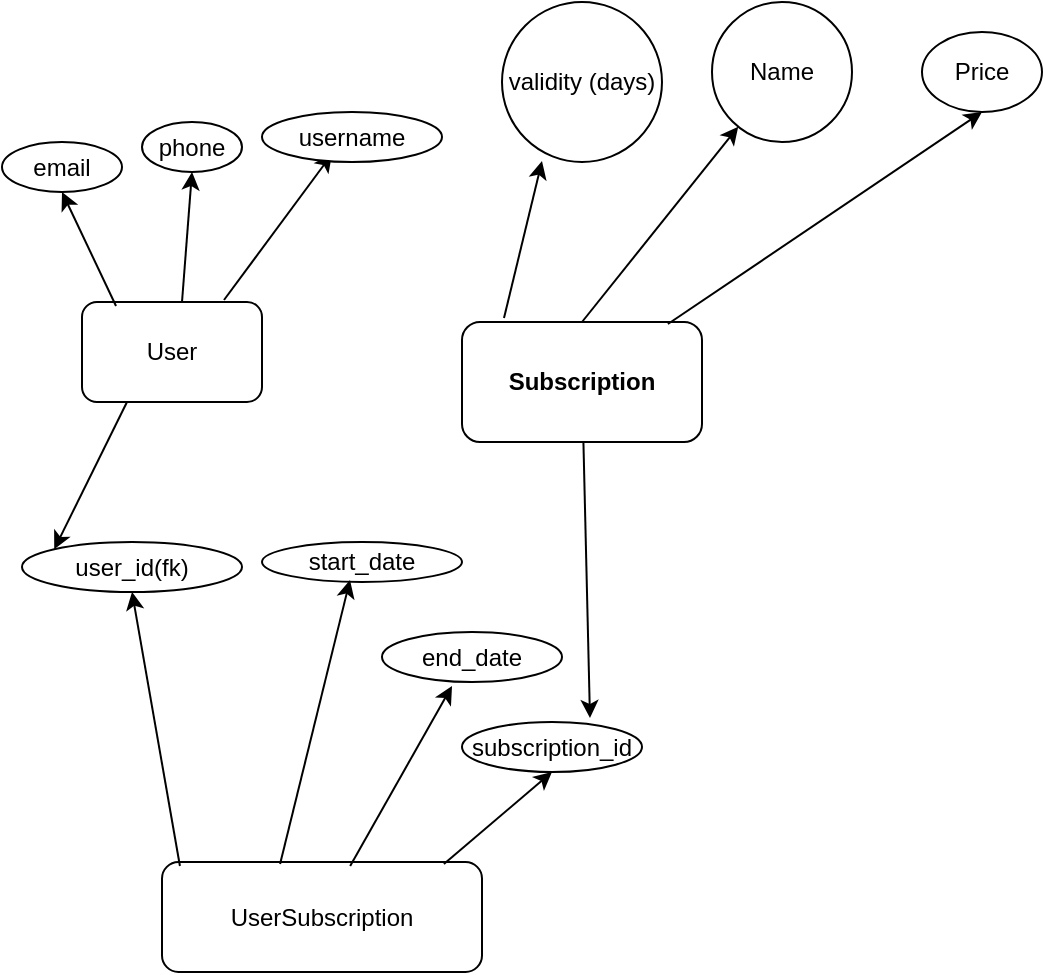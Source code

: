 <mxfile version="26.2.8">
  <diagram name="Page-1" id="UfVrASz8z7SiAWhCFTRR">
    <mxGraphModel dx="948" dy="651" grid="1" gridSize="10" guides="1" tooltips="1" connect="1" arrows="1" fold="1" page="1" pageScale="1" pageWidth="850" pageHeight="1100" math="0" shadow="0">
      <root>
        <mxCell id="0" />
        <mxCell id="1" parent="0" />
        <mxCell id="PPMV_HGDCqkAZv2vb4dY-1" value="User" style="rounded=1;whiteSpace=wrap;html=1;" vertex="1" parent="1">
          <mxGeometry x="40" y="180" width="90" height="50" as="geometry" />
        </mxCell>
        <mxCell id="PPMV_HGDCqkAZv2vb4dY-2" value="&lt;b&gt;Subscription&lt;/b&gt;" style="rounded=1;whiteSpace=wrap;html=1;" vertex="1" parent="1">
          <mxGeometry x="230" y="190" width="120" height="60" as="geometry" />
        </mxCell>
        <mxCell id="PPMV_HGDCqkAZv2vb4dY-4" value="validity (days)" style="ellipse;whiteSpace=wrap;html=1;" vertex="1" parent="1">
          <mxGeometry x="250" y="30" width="80" height="80" as="geometry" />
        </mxCell>
        <mxCell id="PPMV_HGDCqkAZv2vb4dY-6" value="" style="endArrow=classic;html=1;rounded=0;exitX=0.5;exitY=0;exitDx=0;exitDy=0;" edge="1" parent="1" source="PPMV_HGDCqkAZv2vb4dY-2" target="PPMV_HGDCqkAZv2vb4dY-7">
          <mxGeometry width="50" height="50" relative="1" as="geometry">
            <mxPoint x="530" y="210" as="sourcePoint" />
            <mxPoint x="580" y="160" as="targetPoint" />
          </mxGeometry>
        </mxCell>
        <mxCell id="PPMV_HGDCqkAZv2vb4dY-7" value="Name" style="ellipse;whiteSpace=wrap;html=1;" vertex="1" parent="1">
          <mxGeometry x="355" y="30" width="70" height="70" as="geometry" />
        </mxCell>
        <mxCell id="PPMV_HGDCqkAZv2vb4dY-8" value="Price" style="ellipse;whiteSpace=wrap;html=1;" vertex="1" parent="1">
          <mxGeometry x="460" y="45" width="60" height="40" as="geometry" />
        </mxCell>
        <mxCell id="PPMV_HGDCqkAZv2vb4dY-9" value="" style="endArrow=classic;html=1;rounded=0;exitX=0.858;exitY=0.017;exitDx=0;exitDy=0;exitPerimeter=0;entryX=0.5;entryY=1;entryDx=0;entryDy=0;" edge="1" parent="1" source="PPMV_HGDCqkAZv2vb4dY-2" target="PPMV_HGDCqkAZv2vb4dY-8">
          <mxGeometry width="50" height="50" relative="1" as="geometry">
            <mxPoint x="680" y="200" as="sourcePoint" />
            <mxPoint x="580" y="120" as="targetPoint" />
          </mxGeometry>
        </mxCell>
        <mxCell id="PPMV_HGDCqkAZv2vb4dY-16" value="" style="endArrow=classic;html=1;rounded=0;exitX=0.189;exitY=0.04;exitDx=0;exitDy=0;exitPerimeter=0;entryX=0.5;entryY=1;entryDx=0;entryDy=0;" edge="1" parent="1" source="PPMV_HGDCqkAZv2vb4dY-1" target="PPMV_HGDCqkAZv2vb4dY-19">
          <mxGeometry width="50" height="50" relative="1" as="geometry">
            <mxPoint x="40" y="185" as="sourcePoint" />
            <mxPoint x="60" y="125" as="targetPoint" />
          </mxGeometry>
        </mxCell>
        <mxCell id="PPMV_HGDCqkAZv2vb4dY-17" value="" style="endArrow=classic;html=1;rounded=0;entryX=0.5;entryY=1;entryDx=0;entryDy=0;" edge="1" parent="1" target="PPMV_HGDCqkAZv2vb4dY-20">
          <mxGeometry width="50" height="50" relative="1" as="geometry">
            <mxPoint x="90" y="180" as="sourcePoint" />
            <mxPoint x="90" y="120" as="targetPoint" />
          </mxGeometry>
        </mxCell>
        <mxCell id="PPMV_HGDCqkAZv2vb4dY-18" value="" style="endArrow=classic;html=1;rounded=0;exitX=0.9;exitY=0.08;exitDx=0;exitDy=0;exitPerimeter=0;entryX=0.389;entryY=0.84;entryDx=0;entryDy=0;entryPerimeter=0;" edge="1" parent="1" target="PPMV_HGDCqkAZv2vb4dY-21">
          <mxGeometry width="50" height="50" relative="1" as="geometry">
            <mxPoint x="111" y="179" as="sourcePoint" />
            <mxPoint x="210" y="115" as="targetPoint" />
          </mxGeometry>
        </mxCell>
        <mxCell id="PPMV_HGDCqkAZv2vb4dY-19" value="email" style="ellipse;whiteSpace=wrap;html=1;" vertex="1" parent="1">
          <mxGeometry y="100" width="60" height="25" as="geometry" />
        </mxCell>
        <mxCell id="PPMV_HGDCqkAZv2vb4dY-20" value="phone" style="ellipse;whiteSpace=wrap;html=1;" vertex="1" parent="1">
          <mxGeometry x="70" y="90" width="50" height="25" as="geometry" />
        </mxCell>
        <mxCell id="PPMV_HGDCqkAZv2vb4dY-21" value="username" style="ellipse;whiteSpace=wrap;html=1;" vertex="1" parent="1">
          <mxGeometry x="130" y="85" width="90" height="25" as="geometry" />
        </mxCell>
        <mxCell id="PPMV_HGDCqkAZv2vb4dY-25" value="UserSubscription" style="rounded=1;whiteSpace=wrap;html=1;" vertex="1" parent="1">
          <mxGeometry x="80" y="460" width="160" height="55" as="geometry" />
        </mxCell>
        <mxCell id="PPMV_HGDCqkAZv2vb4dY-26" value="" style="endArrow=classic;html=1;rounded=0;exitX=0.056;exitY=0.036;exitDx=0;exitDy=0;exitPerimeter=0;entryX=0.5;entryY=1;entryDx=0;entryDy=0;" edge="1" parent="1" source="PPMV_HGDCqkAZv2vb4dY-25" target="PPMV_HGDCqkAZv2vb4dY-29">
          <mxGeometry width="50" height="50" relative="1" as="geometry">
            <mxPoint x="210" y="460" as="sourcePoint" />
            <mxPoint x="230" y="400" as="targetPoint" />
          </mxGeometry>
        </mxCell>
        <mxCell id="PPMV_HGDCqkAZv2vb4dY-28" value="" style="endArrow=classic;html=1;rounded=0;exitX=0.588;exitY=0.036;exitDx=0;exitDy=0;exitPerimeter=0;entryX=0.389;entryY=1.08;entryDx=0;entryDy=0;entryPerimeter=0;" edge="1" parent="1" target="PPMV_HGDCqkAZv2vb4dY-31" source="PPMV_HGDCqkAZv2vb4dY-25">
          <mxGeometry width="50" height="50" relative="1" as="geometry">
            <mxPoint x="281" y="454" as="sourcePoint" />
            <mxPoint x="380" y="390" as="targetPoint" />
          </mxGeometry>
        </mxCell>
        <mxCell id="PPMV_HGDCqkAZv2vb4dY-29" value="user_id(fk)" style="ellipse;whiteSpace=wrap;html=1;" vertex="1" parent="1">
          <mxGeometry x="10" y="300" width="110" height="25" as="geometry" />
        </mxCell>
        <mxCell id="PPMV_HGDCqkAZv2vb4dY-30" value="start_date" style="ellipse;whiteSpace=wrap;html=1;" vertex="1" parent="1">
          <mxGeometry x="130" y="300" width="100" height="20" as="geometry" />
        </mxCell>
        <mxCell id="PPMV_HGDCqkAZv2vb4dY-31" value="end_date" style="ellipse;whiteSpace=wrap;html=1;" vertex="1" parent="1">
          <mxGeometry x="190" y="345" width="90" height="25" as="geometry" />
        </mxCell>
        <mxCell id="PPMV_HGDCqkAZv2vb4dY-32" value="" style="endArrow=classic;html=1;rounded=0;exitX=0.25;exitY=1;exitDx=0;exitDy=0;entryX=0;entryY=0;entryDx=0;entryDy=0;" edge="1" parent="1" source="PPMV_HGDCqkAZv2vb4dY-1" target="PPMV_HGDCqkAZv2vb4dY-29">
          <mxGeometry width="50" height="50" relative="1" as="geometry">
            <mxPoint x="120" y="390" as="sourcePoint" />
            <mxPoint x="170" y="340" as="targetPoint" />
          </mxGeometry>
        </mxCell>
        <mxCell id="PPMV_HGDCqkAZv2vb4dY-33" value="" style="endArrow=classic;html=1;rounded=0;entryX=0.711;entryY=-0.08;entryDx=0;entryDy=0;entryPerimeter=0;" edge="1" parent="1" source="PPMV_HGDCqkAZv2vb4dY-2" target="PPMV_HGDCqkAZv2vb4dY-34">
          <mxGeometry width="50" height="50" relative="1" as="geometry">
            <mxPoint x="498" y="260" as="sourcePoint" />
            <mxPoint x="570" y="409" as="targetPoint" />
          </mxGeometry>
        </mxCell>
        <mxCell id="PPMV_HGDCqkAZv2vb4dY-34" value="subscription_id" style="ellipse;whiteSpace=wrap;html=1;" vertex="1" parent="1">
          <mxGeometry x="230" y="390" width="90" height="25" as="geometry" />
        </mxCell>
        <mxCell id="PPMV_HGDCqkAZv2vb4dY-35" value="" style="endArrow=classic;html=1;rounded=0;entryX=0.5;entryY=1;entryDx=0;entryDy=0;exitX=0.881;exitY=0.018;exitDx=0;exitDy=0;exitPerimeter=0;" edge="1" parent="1" source="PPMV_HGDCqkAZv2vb4dY-25" target="PPMV_HGDCqkAZv2vb4dY-34">
          <mxGeometry width="50" height="50" relative="1" as="geometry">
            <mxPoint x="320" y="450" as="sourcePoint" />
            <mxPoint x="394.5" y="375" as="targetPoint" />
          </mxGeometry>
        </mxCell>
        <mxCell id="PPMV_HGDCqkAZv2vb4dY-36" value="" style="endArrow=classic;html=1;rounded=0;exitX=0.369;exitY=0.018;exitDx=0;exitDy=0;exitPerimeter=0;entryX=0.44;entryY=0.95;entryDx=0;entryDy=0;entryPerimeter=0;" edge="1" parent="1" source="PPMV_HGDCqkAZv2vb4dY-25" target="PPMV_HGDCqkAZv2vb4dY-30">
          <mxGeometry width="50" height="50" relative="1" as="geometry">
            <mxPoint x="140" y="460" as="sourcePoint" />
            <mxPoint x="190" y="390" as="targetPoint" />
          </mxGeometry>
        </mxCell>
        <mxCell id="PPMV_HGDCqkAZv2vb4dY-37" value="" style="endArrow=classic;html=1;rounded=0;exitX=0.175;exitY=-0.033;exitDx=0;exitDy=0;entryX=0.25;entryY=0.994;entryDx=0;entryDy=0;entryPerimeter=0;exitPerimeter=0;" edge="1" parent="1" source="PPMV_HGDCqkAZv2vb4dY-2" target="PPMV_HGDCqkAZv2vb4dY-4">
          <mxGeometry width="50" height="50" relative="1" as="geometry">
            <mxPoint x="360" y="220" as="sourcePoint" />
            <mxPoint x="410" y="170" as="targetPoint" />
          </mxGeometry>
        </mxCell>
      </root>
    </mxGraphModel>
  </diagram>
</mxfile>
